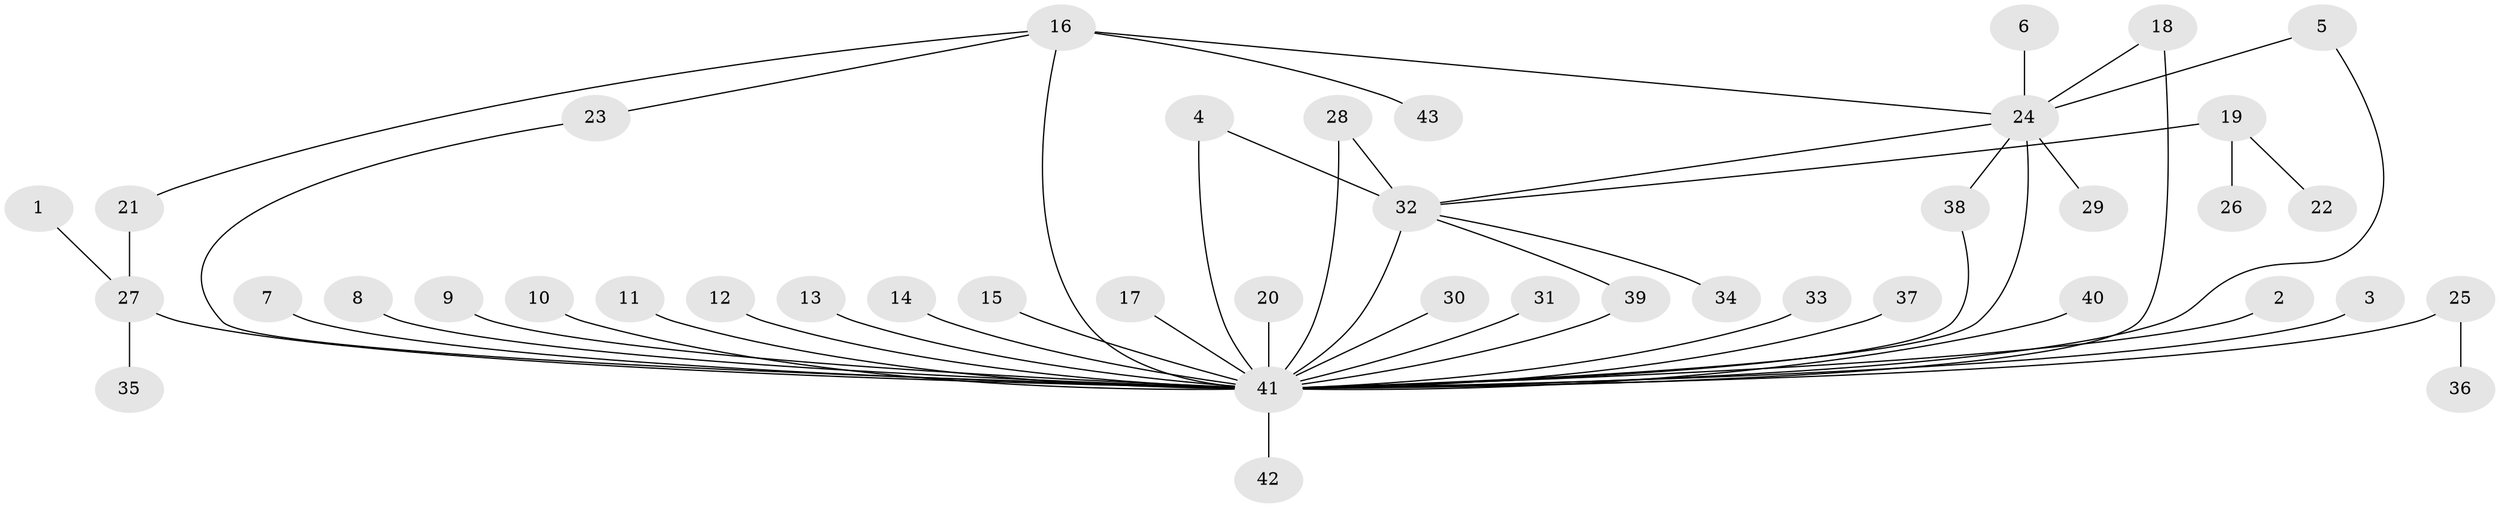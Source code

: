 // original degree distribution, {3: 0.11627906976744186, 18: 0.011627906976744186, 36: 0.011627906976744186, 5: 0.046511627906976744, 4: 0.08139534883720931, 1: 0.5, 6: 0.011627906976744186, 2: 0.18604651162790697, 7: 0.03488372093023256}
// Generated by graph-tools (version 1.1) at 2025/49/03/09/25 03:49:50]
// undirected, 43 vertices, 52 edges
graph export_dot {
graph [start="1"]
  node [color=gray90,style=filled];
  1;
  2;
  3;
  4;
  5;
  6;
  7;
  8;
  9;
  10;
  11;
  12;
  13;
  14;
  15;
  16;
  17;
  18;
  19;
  20;
  21;
  22;
  23;
  24;
  25;
  26;
  27;
  28;
  29;
  30;
  31;
  32;
  33;
  34;
  35;
  36;
  37;
  38;
  39;
  40;
  41;
  42;
  43;
  1 -- 27 [weight=1.0];
  2 -- 41 [weight=1.0];
  3 -- 41 [weight=1.0];
  4 -- 32 [weight=1.0];
  4 -- 41 [weight=2.0];
  5 -- 24 [weight=1.0];
  5 -- 41 [weight=1.0];
  6 -- 24 [weight=1.0];
  7 -- 41 [weight=2.0];
  8 -- 41 [weight=1.0];
  9 -- 41 [weight=2.0];
  10 -- 41 [weight=1.0];
  11 -- 41 [weight=1.0];
  12 -- 41 [weight=1.0];
  13 -- 41 [weight=1.0];
  14 -- 41 [weight=1.0];
  15 -- 41 [weight=1.0];
  16 -- 21 [weight=1.0];
  16 -- 23 [weight=1.0];
  16 -- 24 [weight=1.0];
  16 -- 41 [weight=3.0];
  16 -- 43 [weight=1.0];
  17 -- 41 [weight=3.0];
  18 -- 24 [weight=1.0];
  18 -- 41 [weight=3.0];
  19 -- 22 [weight=1.0];
  19 -- 26 [weight=1.0];
  19 -- 32 [weight=1.0];
  20 -- 41 [weight=1.0];
  21 -- 27 [weight=1.0];
  23 -- 41 [weight=1.0];
  24 -- 29 [weight=1.0];
  24 -- 32 [weight=1.0];
  24 -- 38 [weight=1.0];
  24 -- 41 [weight=3.0];
  25 -- 36 [weight=1.0];
  25 -- 41 [weight=2.0];
  27 -- 35 [weight=1.0];
  27 -- 41 [weight=2.0];
  28 -- 32 [weight=1.0];
  28 -- 41 [weight=1.0];
  30 -- 41 [weight=1.0];
  31 -- 41 [weight=1.0];
  32 -- 34 [weight=1.0];
  32 -- 39 [weight=1.0];
  32 -- 41 [weight=3.0];
  33 -- 41 [weight=1.0];
  37 -- 41 [weight=1.0];
  38 -- 41 [weight=1.0];
  39 -- 41 [weight=1.0];
  40 -- 41 [weight=1.0];
  41 -- 42 [weight=1.0];
}
